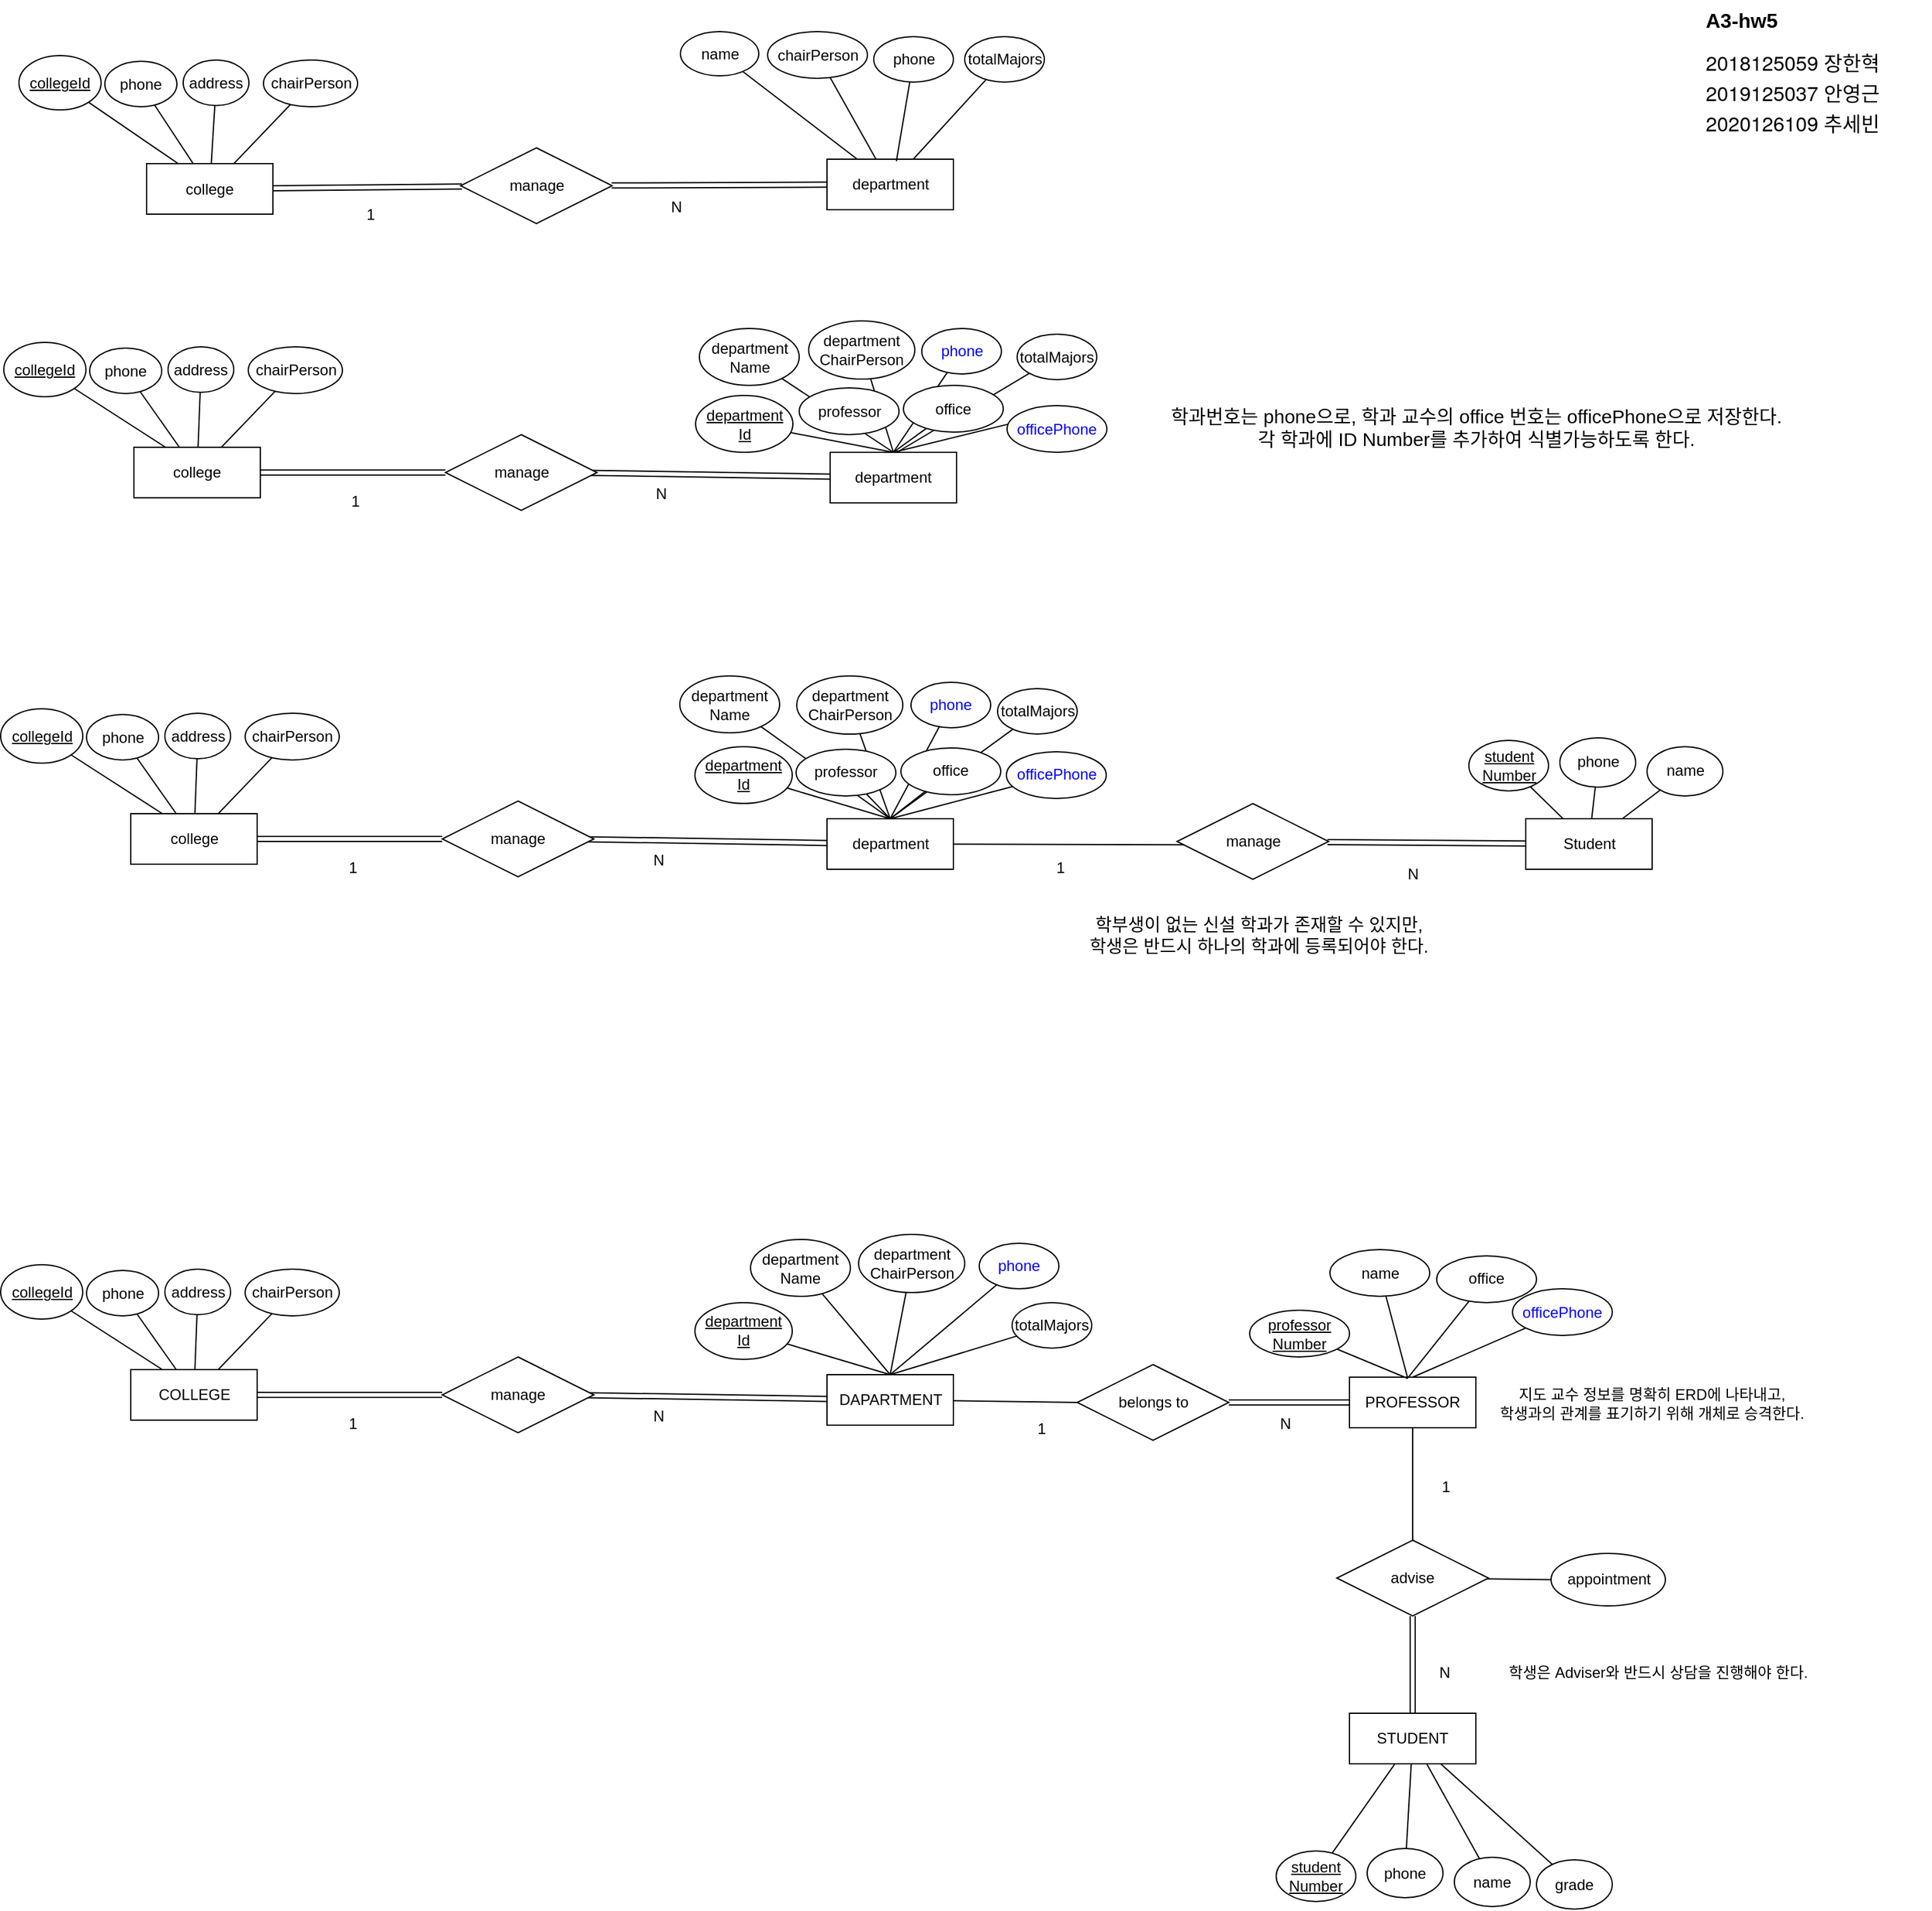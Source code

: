 <mxfile version="24.2.5" type="github">
  <diagram name="페이지-1" id="x8SsmTS3z8Ox9c6H-yE6">
    <mxGraphModel dx="2120" dy="1325" grid="0" gridSize="10" guides="1" tooltips="1" connect="1" arrows="1" fold="1" page="1" pageScale="1" pageWidth="1600" pageHeight="900" math="0" shadow="0">
      <root>
        <mxCell id="0" />
        <mxCell id="1" parent="0" />
        <mxCell id="0O6U-kspZKTYRyNdCRrt-160" style="rounded=0;orthogonalLoop=1;jettySize=auto;html=1;endArrow=none;endFill=0;entryX=0.5;entryY=0;entryDx=0;entryDy=0;" parent="1" target="0O6U-kspZKTYRyNdCRrt-48" edge="1">
          <mxGeometry relative="1" as="geometry">
            <mxPoint x="872.739" y="357.702" as="sourcePoint" />
            <mxPoint x="785" y="464" as="targetPoint" />
          </mxGeometry>
        </mxCell>
        <mxCell id="0O6U-kspZKTYRyNdCRrt-157" style="rounded=0;orthogonalLoop=1;jettySize=auto;html=1;endArrow=none;endFill=0;entryX=0.5;entryY=0;entryDx=0;entryDy=0;" parent="1" source="0O6U-kspZKTYRyNdCRrt-156" target="0O6U-kspZKTYRyNdCRrt-48" edge="1">
          <mxGeometry relative="1" as="geometry">
            <mxPoint x="751" y="463" as="targetPoint" />
          </mxGeometry>
        </mxCell>
        <mxCell id="0O6U-kspZKTYRyNdCRrt-72" style="rounded=0;orthogonalLoop=1;jettySize=auto;html=1;endArrow=none;endFill=0;entryX=0.5;entryY=0;entryDx=0;entryDy=0;" parent="1" source="0O6U-kspZKTYRyNdCRrt-70" target="0O6U-kspZKTYRyNdCRrt-48" edge="1">
          <mxGeometry relative="1" as="geometry" />
        </mxCell>
        <mxCell id="0O6U-kspZKTYRyNdCRrt-22" style="rounded=0;orthogonalLoop=1;jettySize=auto;html=1;endArrow=none;endFill=0;" parent="1" source="0O6U-kspZKTYRyNdCRrt-1" target="0O6U-kspZKTYRyNdCRrt-21" edge="1">
          <mxGeometry relative="1" as="geometry" />
        </mxCell>
        <mxCell id="0O6U-kspZKTYRyNdCRrt-1" value="department" style="whiteSpace=wrap;html=1;align=center;" parent="1" vertex="1">
          <mxGeometry x="696.5" y="156" width="100" height="40" as="geometry" />
        </mxCell>
        <mxCell id="0O6U-kspZKTYRyNdCRrt-15" style="rounded=0;orthogonalLoop=1;jettySize=auto;html=1;endArrow=none;endFill=0;" parent="1" source="0O6U-kspZKTYRyNdCRrt-2" target="0O6U-kspZKTYRyNdCRrt-1" edge="1">
          <mxGeometry relative="1" as="geometry" />
        </mxCell>
        <mxCell id="0O6U-kspZKTYRyNdCRrt-2" value="chairPerson" style="ellipse;whiteSpace=wrap;html=1;align=center;" parent="1" vertex="1">
          <mxGeometry x="649.5" y="55" width="79" height="37" as="geometry" />
        </mxCell>
        <mxCell id="0O6U-kspZKTYRyNdCRrt-13" style="rounded=0;orthogonalLoop=1;jettySize=auto;html=1;endArrow=none;endFill=0;" parent="1" source="0O6U-kspZKTYRyNdCRrt-3" target="0O6U-kspZKTYRyNdCRrt-1" edge="1">
          <mxGeometry relative="1" as="geometry" />
        </mxCell>
        <mxCell id="0O6U-kspZKTYRyNdCRrt-3" value="name" style="ellipse;whiteSpace=wrap;html=1;align=center;" parent="1" vertex="1">
          <mxGeometry x="580.5" y="55" width="62" height="35" as="geometry" />
        </mxCell>
        <mxCell id="0O6U-kspZKTYRyNdCRrt-18" style="rounded=0;orthogonalLoop=1;jettySize=auto;html=1;entryX=0.549;entryY=0.04;entryDx=0;entryDy=0;endArrow=none;endFill=0;entryPerimeter=0;" parent="1" source="0O6U-kspZKTYRyNdCRrt-4" target="0O6U-kspZKTYRyNdCRrt-1" edge="1">
          <mxGeometry relative="1" as="geometry" />
        </mxCell>
        <mxCell id="0O6U-kspZKTYRyNdCRrt-4" value="phone" style="ellipse;whiteSpace=wrap;html=1;align=center;" parent="1" vertex="1">
          <mxGeometry x="733.5" y="59" width="63" height="36" as="geometry" />
        </mxCell>
        <mxCell id="0O6U-kspZKTYRyNdCRrt-19" style="rounded=0;orthogonalLoop=1;jettySize=auto;html=1;endArrow=none;endFill=0;" parent="1" source="0O6U-kspZKTYRyNdCRrt-5" target="0O6U-kspZKTYRyNdCRrt-6" edge="1">
          <mxGeometry relative="1" as="geometry" />
        </mxCell>
        <mxCell id="0O6U-kspZKTYRyNdCRrt-5" value="address" style="ellipse;whiteSpace=wrap;html=1;align=center;" parent="1" vertex="1">
          <mxGeometry x="187" y="77.5" width="52" height="36" as="geometry" />
        </mxCell>
        <mxCell id="0O6U-kspZKTYRyNdCRrt-173" style="rounded=0;orthogonalLoop=1;jettySize=auto;html=1;shape=link;" parent="1" source="0O6U-kspZKTYRyNdCRrt-6" target="0O6U-kspZKTYRyNdCRrt-7" edge="1">
          <mxGeometry relative="1" as="geometry" />
        </mxCell>
        <mxCell id="0O6U-kspZKTYRyNdCRrt-6" value="college" style="whiteSpace=wrap;html=1;align=center;" parent="1" vertex="1">
          <mxGeometry x="158" y="159.5" width="100" height="40" as="geometry" />
        </mxCell>
        <mxCell id="0O6U-kspZKTYRyNdCRrt-10" style="rounded=0;orthogonalLoop=1;jettySize=auto;html=1;shape=link;" parent="1" source="0O6U-kspZKTYRyNdCRrt-7" target="0O6U-kspZKTYRyNdCRrt-1" edge="1">
          <mxGeometry relative="1" as="geometry" />
        </mxCell>
        <mxCell id="0O6U-kspZKTYRyNdCRrt-7" value="manage" style="shape=rhombus;perimeter=rhombusPerimeter;whiteSpace=wrap;html=1;align=center;" parent="1" vertex="1">
          <mxGeometry x="406.5" y="147" width="120" height="60" as="geometry" />
        </mxCell>
        <mxCell id="0O6U-kspZKTYRyNdCRrt-11" value="1" style="text;html=1;align=center;verticalAlign=middle;resizable=0;points=[];autosize=1;strokeColor=none;fillColor=none;" parent="1" vertex="1">
          <mxGeometry x="322.5" y="187" width="25" height="26" as="geometry" />
        </mxCell>
        <mxCell id="0O6U-kspZKTYRyNdCRrt-12" value="N" style="text;html=1;align=center;verticalAlign=middle;resizable=0;points=[];autosize=1;strokeColor=none;fillColor=none;" parent="1" vertex="1">
          <mxGeometry x="563.5" y="181" width="27" height="26" as="geometry" />
        </mxCell>
        <mxCell id="0O6U-kspZKTYRyNdCRrt-14" style="edgeStyle=orthogonalEdgeStyle;rounded=0;orthogonalLoop=1;jettySize=auto;html=1;exitX=0.5;exitY=1;exitDx=0;exitDy=0;" parent="1" source="0O6U-kspZKTYRyNdCRrt-3" target="0O6U-kspZKTYRyNdCRrt-3" edge="1">
          <mxGeometry relative="1" as="geometry" />
        </mxCell>
        <mxCell id="0O6U-kspZKTYRyNdCRrt-17" style="rounded=0;orthogonalLoop=1;jettySize=auto;html=1;endArrow=none;endFill=0;" parent="1" source="0O6U-kspZKTYRyNdCRrt-16" target="0O6U-kspZKTYRyNdCRrt-6" edge="1">
          <mxGeometry relative="1" as="geometry" />
        </mxCell>
        <mxCell id="0O6U-kspZKTYRyNdCRrt-16" value="phone" style="ellipse;whiteSpace=wrap;html=1;align=center;" parent="1" vertex="1">
          <mxGeometry x="125" y="78.5" width="57" height="36" as="geometry" />
        </mxCell>
        <mxCell id="0O6U-kspZKTYRyNdCRrt-21" value="totalMajors" style="ellipse;whiteSpace=wrap;html=1;align=center;" parent="1" vertex="1">
          <mxGeometry x="805.5" y="59" width="63" height="36" as="geometry" />
        </mxCell>
        <mxCell id="0O6U-kspZKTYRyNdCRrt-46" style="rounded=0;orthogonalLoop=1;jettySize=auto;html=1;endArrow=none;endFill=0;" parent="1" source="0O6U-kspZKTYRyNdCRrt-43" target="0O6U-kspZKTYRyNdCRrt-6" edge="1">
          <mxGeometry relative="1" as="geometry" />
        </mxCell>
        <mxCell id="0O6U-kspZKTYRyNdCRrt-43" value="chairPerson" style="ellipse;whiteSpace=wrap;html=1;align=center;" parent="1" vertex="1">
          <mxGeometry x="250.5" y="77.5" width="74.5" height="37" as="geometry" />
        </mxCell>
        <mxCell id="0O6U-kspZKTYRyNdCRrt-47" style="rounded=0;orthogonalLoop=1;jettySize=auto;html=1;endArrow=none;endFill=0;exitX=0.531;exitY=-0.003;exitDx=0;exitDy=0;exitPerimeter=0;" parent="1" source="0O6U-kspZKTYRyNdCRrt-48" target="0O6U-kspZKTYRyNdCRrt-66" edge="1">
          <mxGeometry relative="1" as="geometry" />
        </mxCell>
        <mxCell id="0O6U-kspZKTYRyNdCRrt-48" value="department" style="whiteSpace=wrap;html=1;align=center;" parent="1" vertex="1">
          <mxGeometry x="699" y="388" width="100" height="40" as="geometry" />
        </mxCell>
        <mxCell id="0O6U-kspZKTYRyNdCRrt-49" style="rounded=0;orthogonalLoop=1;jettySize=auto;html=1;endArrow=none;endFill=0;entryX=0.5;entryY=0;entryDx=0;entryDy=0;" parent="1" source="0O6U-kspZKTYRyNdCRrt-50" target="0O6U-kspZKTYRyNdCRrt-48" edge="1">
          <mxGeometry relative="1" as="geometry">
            <mxPoint x="756" y="463" as="targetPoint" />
          </mxGeometry>
        </mxCell>
        <mxCell id="0O6U-kspZKTYRyNdCRrt-50" value="&lt;div&gt;department&lt;/div&gt;ChairPerson" style="ellipse;whiteSpace=wrap;html=1;align=center;" parent="1" vertex="1">
          <mxGeometry x="682" y="284" width="84" height="46" as="geometry" />
        </mxCell>
        <mxCell id="0O6U-kspZKTYRyNdCRrt-51" style="rounded=0;orthogonalLoop=1;jettySize=auto;html=1;endArrow=none;endFill=0;entryX=0.5;entryY=0;entryDx=0;entryDy=0;" parent="1" source="0O6U-kspZKTYRyNdCRrt-52" target="0O6U-kspZKTYRyNdCRrt-48" edge="1">
          <mxGeometry relative="1" as="geometry" />
        </mxCell>
        <mxCell id="0O6U-kspZKTYRyNdCRrt-52" value="department&lt;div&gt;Name&lt;/div&gt;" style="ellipse;whiteSpace=wrap;html=1;align=center;" parent="1" vertex="1">
          <mxGeometry x="595.5" y="290" width="79" height="45" as="geometry" />
        </mxCell>
        <mxCell id="0O6U-kspZKTYRyNdCRrt-53" style="rounded=0;orthogonalLoop=1;jettySize=auto;html=1;entryX=0.5;entryY=0;entryDx=0;entryDy=0;endArrow=none;endFill=0;" parent="1" source="0O6U-kspZKTYRyNdCRrt-54" target="0O6U-kspZKTYRyNdCRrt-48" edge="1">
          <mxGeometry relative="1" as="geometry" />
        </mxCell>
        <mxCell id="0O6U-kspZKTYRyNdCRrt-54" value="&lt;font color=&quot;#0000ff&quot;&gt;phone&lt;/font&gt;" style="ellipse;whiteSpace=wrap;html=1;align=center;" parent="1" vertex="1">
          <mxGeometry x="771.5" y="290" width="63" height="36" as="geometry" />
        </mxCell>
        <mxCell id="0O6U-kspZKTYRyNdCRrt-63" style="edgeStyle=orthogonalEdgeStyle;rounded=0;orthogonalLoop=1;jettySize=auto;html=1;exitX=0.5;exitY=1;exitDx=0;exitDy=0;" parent="1" source="0O6U-kspZKTYRyNdCRrt-52" target="0O6U-kspZKTYRyNdCRrt-52" edge="1">
          <mxGeometry relative="1" as="geometry" />
        </mxCell>
        <mxCell id="0O6U-kspZKTYRyNdCRrt-66" value="totalMajors" style="ellipse;whiteSpace=wrap;html=1;align=center;" parent="1" vertex="1">
          <mxGeometry x="847" y="294.5" width="63" height="36" as="geometry" />
        </mxCell>
        <mxCell id="0O6U-kspZKTYRyNdCRrt-69" value="professor" style="ellipse;whiteSpace=wrap;html=1;align=center;" parent="1" vertex="1">
          <mxGeometry x="674.5" y="337" width="79" height="37" as="geometry" />
        </mxCell>
        <mxCell id="0O6U-kspZKTYRyNdCRrt-70" value="office" style="ellipse;whiteSpace=wrap;html=1;align=center;" parent="1" vertex="1">
          <mxGeometry x="757" y="335" width="79" height="37" as="geometry" />
        </mxCell>
        <mxCell id="0O6U-kspZKTYRyNdCRrt-73" style="edgeStyle=orthogonalEdgeStyle;rounded=0;orthogonalLoop=1;jettySize=auto;html=1;exitX=0.5;exitY=1;exitDx=0;exitDy=0;" parent="1" source="0O6U-kspZKTYRyNdCRrt-69" target="0O6U-kspZKTYRyNdCRrt-69" edge="1">
          <mxGeometry relative="1" as="geometry" />
        </mxCell>
        <mxCell id="0O6U-kspZKTYRyNdCRrt-145" value="&lt;font style=&quot;font-size: 15px;&quot;&gt;학과번호는 phone으로, 학과 교수의 office 번호는 officePhone으로 저장한다.&lt;/font&gt;&lt;div&gt;&lt;span style=&quot;font-size: 15px;&quot;&gt;각 학과에 ID Number를 추가하여 식별가능하도록 한다.&lt;/span&gt;&lt;/div&gt;" style="text;html=1;align=center;verticalAlign=middle;resizable=0;points=[];autosize=1;strokeColor=none;fillColor=none;" parent="1" vertex="1">
          <mxGeometry x="967" y="344" width="485" height="48" as="geometry" />
        </mxCell>
        <mxCell id="0O6U-kspZKTYRyNdCRrt-152" style="rounded=0;orthogonalLoop=1;jettySize=auto;html=1;entryX=0.25;entryY=0;entryDx=0;entryDy=0;endArrow=none;endFill=0;" parent="1" source="0O6U-kspZKTYRyNdCRrt-150" target="0O6U-kspZKTYRyNdCRrt-6" edge="1">
          <mxGeometry relative="1" as="geometry" />
        </mxCell>
        <mxCell id="0O6U-kspZKTYRyNdCRrt-150" value="&lt;u&gt;collegeId&lt;/u&gt;" style="ellipse;whiteSpace=wrap;html=1;align=center;" parent="1" vertex="1">
          <mxGeometry x="57" y="74" width="65" height="43" as="geometry" />
        </mxCell>
        <mxCell id="0O6U-kspZKTYRyNdCRrt-156" value="&lt;u&gt;department&lt;/u&gt;&lt;div&gt;&lt;u&gt;Id&lt;/u&gt;&lt;/div&gt;" style="ellipse;whiteSpace=wrap;html=1;align=center;" parent="1" vertex="1">
          <mxGeometry x="592.5" y="343.05" width="77" height="44.95" as="geometry" />
        </mxCell>
        <mxCell id="0O6U-kspZKTYRyNdCRrt-159" value="&lt;font color=&quot;#0000ff&quot;&gt;officePhone&lt;/font&gt;" style="ellipse;whiteSpace=wrap;html=1;align=center;" parent="1" vertex="1">
          <mxGeometry x="839" y="351" width="79" height="37" as="geometry" />
        </mxCell>
        <mxCell id="0O6U-kspZKTYRyNdCRrt-182" style="rounded=0;orthogonalLoop=1;jettySize=auto;html=1;endArrow=none;endFill=0;" parent="1" source="0O6U-kspZKTYRyNdCRrt-183" target="0O6U-kspZKTYRyNdCRrt-185" edge="1">
          <mxGeometry relative="1" as="geometry" />
        </mxCell>
        <mxCell id="0O6U-kspZKTYRyNdCRrt-183" value="address" style="ellipse;whiteSpace=wrap;html=1;align=center;" parent="1" vertex="1">
          <mxGeometry x="175" y="304.5" width="52" height="36" as="geometry" />
        </mxCell>
        <mxCell id="0O6U-kspZKTYRyNdCRrt-184" style="rounded=0;orthogonalLoop=1;jettySize=auto;html=1;shape=link;" parent="1" source="0O6U-kspZKTYRyNdCRrt-185" target="0O6U-kspZKTYRyNdCRrt-187" edge="1">
          <mxGeometry relative="1" as="geometry" />
        </mxCell>
        <mxCell id="0O6U-kspZKTYRyNdCRrt-185" value="college" style="whiteSpace=wrap;html=1;align=center;" parent="1" vertex="1">
          <mxGeometry x="148" y="384" width="100" height="40" as="geometry" />
        </mxCell>
        <mxCell id="0O6U-kspZKTYRyNdCRrt-186" style="rounded=0;orthogonalLoop=1;jettySize=auto;html=1;shape=link;" parent="1" target="0O6U-kspZKTYRyNdCRrt-48" edge="1">
          <mxGeometry relative="1" as="geometry">
            <mxPoint x="506.574" y="404.207" as="sourcePoint" />
            <mxPoint x="677" y="403.599" as="targetPoint" />
          </mxGeometry>
        </mxCell>
        <mxCell id="0O6U-kspZKTYRyNdCRrt-187" value="manage" style="shape=rhombus;perimeter=rhombusPerimeter;whiteSpace=wrap;html=1;align=center;" parent="1" vertex="1">
          <mxGeometry x="394.5" y="374" width="120" height="60" as="geometry" />
        </mxCell>
        <mxCell id="0O6U-kspZKTYRyNdCRrt-188" value="1" style="text;html=1;align=center;verticalAlign=middle;resizable=0;points=[];autosize=1;strokeColor=none;fillColor=none;" parent="1" vertex="1">
          <mxGeometry x="310.5" y="414" width="25" height="26" as="geometry" />
        </mxCell>
        <mxCell id="0O6U-kspZKTYRyNdCRrt-189" value="N" style="text;html=1;align=center;verticalAlign=middle;resizable=0;points=[];autosize=1;strokeColor=none;fillColor=none;" parent="1" vertex="1">
          <mxGeometry x="551.5" y="408" width="27" height="26" as="geometry" />
        </mxCell>
        <mxCell id="0O6U-kspZKTYRyNdCRrt-190" style="edgeStyle=orthogonalEdgeStyle;rounded=0;orthogonalLoop=1;jettySize=auto;html=1;exitX=0.5;exitY=1;exitDx=0;exitDy=0;" parent="1" edge="1">
          <mxGeometry relative="1" as="geometry">
            <mxPoint x="599.5" y="317" as="sourcePoint" />
            <mxPoint x="599.5" y="317" as="targetPoint" />
          </mxGeometry>
        </mxCell>
        <mxCell id="0O6U-kspZKTYRyNdCRrt-191" style="rounded=0;orthogonalLoop=1;jettySize=auto;html=1;endArrow=none;endFill=0;" parent="1" source="0O6U-kspZKTYRyNdCRrt-192" target="0O6U-kspZKTYRyNdCRrt-185" edge="1">
          <mxGeometry relative="1" as="geometry" />
        </mxCell>
        <mxCell id="0O6U-kspZKTYRyNdCRrt-192" value="phone" style="ellipse;whiteSpace=wrap;html=1;align=center;" parent="1" vertex="1">
          <mxGeometry x="113" y="305.5" width="57" height="36" as="geometry" />
        </mxCell>
        <mxCell id="0O6U-kspZKTYRyNdCRrt-194" style="rounded=0;orthogonalLoop=1;jettySize=auto;html=1;endArrow=none;endFill=0;" parent="1" source="0O6U-kspZKTYRyNdCRrt-195" target="0O6U-kspZKTYRyNdCRrt-185" edge="1">
          <mxGeometry relative="1" as="geometry" />
        </mxCell>
        <mxCell id="0O6U-kspZKTYRyNdCRrt-195" value="chairPerson" style="ellipse;whiteSpace=wrap;html=1;align=center;" parent="1" vertex="1">
          <mxGeometry x="238.5" y="304.5" width="74.5" height="37" as="geometry" />
        </mxCell>
        <mxCell id="0O6U-kspZKTYRyNdCRrt-196" style="rounded=0;orthogonalLoop=1;jettySize=auto;html=1;entryX=0.25;entryY=0;entryDx=0;entryDy=0;endArrow=none;endFill=0;" parent="1" source="0O6U-kspZKTYRyNdCRrt-197" target="0O6U-kspZKTYRyNdCRrt-185" edge="1">
          <mxGeometry relative="1" as="geometry" />
        </mxCell>
        <mxCell id="0O6U-kspZKTYRyNdCRrt-197" value="&lt;u&gt;collegeId&lt;/u&gt;" style="ellipse;whiteSpace=wrap;html=1;align=center;" parent="1" vertex="1">
          <mxGeometry x="45" y="301" width="65" height="43" as="geometry" />
        </mxCell>
        <mxCell id="0O6U-kspZKTYRyNdCRrt-199" style="rounded=0;orthogonalLoop=1;jettySize=auto;html=1;endArrow=none;endFill=0;entryX=0.5;entryY=0;entryDx=0;entryDy=0;" parent="1" source="0O6U-kspZKTYRyNdCRrt-217" target="0O6U-kspZKTYRyNdCRrt-204" edge="1">
          <mxGeometry relative="1" as="geometry">
            <mxPoint x="782.5" y="754" as="targetPoint" />
          </mxGeometry>
        </mxCell>
        <mxCell id="0O6U-kspZKTYRyNdCRrt-200" style="rounded=0;orthogonalLoop=1;jettySize=auto;html=1;endArrow=none;endFill=0;entryX=0.5;entryY=0;entryDx=0;entryDy=0;" parent="1" source="0O6U-kspZKTYRyNdCRrt-216" target="0O6U-kspZKTYRyNdCRrt-204" edge="1">
          <mxGeometry relative="1" as="geometry">
            <mxPoint x="748.5" y="753" as="targetPoint" />
          </mxGeometry>
        </mxCell>
        <mxCell id="0O6U-kspZKTYRyNdCRrt-201" style="rounded=0;orthogonalLoop=1;jettySize=auto;html=1;endArrow=none;endFill=0;entryX=0.5;entryY=0;entryDx=0;entryDy=0;" parent="1" source="0O6U-kspZKTYRyNdCRrt-214" target="0O6U-kspZKTYRyNdCRrt-204" edge="1">
          <mxGeometry relative="1" as="geometry" />
        </mxCell>
        <mxCell id="0O6U-kspZKTYRyNdCRrt-202" style="rounded=0;orthogonalLoop=1;jettySize=auto;html=1;endArrow=none;endFill=0;entryX=0.5;entryY=0;entryDx=0;entryDy=0;" parent="1" source="0O6U-kspZKTYRyNdCRrt-213" target="0O6U-kspZKTYRyNdCRrt-204" edge="1">
          <mxGeometry relative="1" as="geometry" />
        </mxCell>
        <mxCell id="0O6U-kspZKTYRyNdCRrt-203" style="rounded=0;orthogonalLoop=1;jettySize=auto;html=1;endArrow=none;endFill=0;exitX=0.5;exitY=0;exitDx=0;exitDy=0;" parent="1" source="0O6U-kspZKTYRyNdCRrt-204" target="0O6U-kspZKTYRyNdCRrt-212" edge="1">
          <mxGeometry relative="1" as="geometry" />
        </mxCell>
        <mxCell id="0O6U-kspZKTYRyNdCRrt-204" value="department" style="whiteSpace=wrap;html=1;align=center;" parent="1" vertex="1">
          <mxGeometry x="696.5" y="678" width="100" height="40" as="geometry" />
        </mxCell>
        <mxCell id="0O6U-kspZKTYRyNdCRrt-205" style="rounded=0;orthogonalLoop=1;jettySize=auto;html=1;endArrow=none;endFill=0;entryX=0.5;entryY=0;entryDx=0;entryDy=0;" parent="1" source="0O6U-kspZKTYRyNdCRrt-206" target="0O6U-kspZKTYRyNdCRrt-204" edge="1">
          <mxGeometry relative="1" as="geometry">
            <mxPoint x="753.5" y="753" as="targetPoint" />
          </mxGeometry>
        </mxCell>
        <mxCell id="0O6U-kspZKTYRyNdCRrt-206" value="&lt;div&gt;department&lt;/div&gt;ChairPerson" style="ellipse;whiteSpace=wrap;html=1;align=center;" parent="1" vertex="1">
          <mxGeometry x="672.5" y="565" width="84" height="46" as="geometry" />
        </mxCell>
        <mxCell id="0O6U-kspZKTYRyNdCRrt-207" style="rounded=0;orthogonalLoop=1;jettySize=auto;html=1;endArrow=none;endFill=0;entryX=0.5;entryY=0;entryDx=0;entryDy=0;" parent="1" source="0O6U-kspZKTYRyNdCRrt-208" target="0O6U-kspZKTYRyNdCRrt-204" edge="1">
          <mxGeometry relative="1" as="geometry" />
        </mxCell>
        <mxCell id="0O6U-kspZKTYRyNdCRrt-208" value="department&lt;div&gt;Name&lt;/div&gt;" style="ellipse;whiteSpace=wrap;html=1;align=center;" parent="1" vertex="1">
          <mxGeometry x="580" y="565" width="79" height="45" as="geometry" />
        </mxCell>
        <mxCell id="0O6U-kspZKTYRyNdCRrt-209" style="rounded=0;orthogonalLoop=1;jettySize=auto;html=1;entryX=0.5;entryY=0;entryDx=0;entryDy=0;endArrow=none;endFill=0;" parent="1" source="0O6U-kspZKTYRyNdCRrt-210" target="0O6U-kspZKTYRyNdCRrt-204" edge="1">
          <mxGeometry relative="1" as="geometry" />
        </mxCell>
        <mxCell id="0O6U-kspZKTYRyNdCRrt-210" value="&lt;font color=&quot;#0000ff&quot;&gt;phone&lt;/font&gt;" style="ellipse;whiteSpace=wrap;html=1;align=center;" parent="1" vertex="1">
          <mxGeometry x="763" y="570" width="63" height="36" as="geometry" />
        </mxCell>
        <mxCell id="0O6U-kspZKTYRyNdCRrt-211" style="edgeStyle=orthogonalEdgeStyle;rounded=0;orthogonalLoop=1;jettySize=auto;html=1;exitX=0.5;exitY=1;exitDx=0;exitDy=0;" parent="1" source="0O6U-kspZKTYRyNdCRrt-208" target="0O6U-kspZKTYRyNdCRrt-208" edge="1">
          <mxGeometry relative="1" as="geometry" />
        </mxCell>
        <mxCell id="0O6U-kspZKTYRyNdCRrt-212" value="totalMajors" style="ellipse;whiteSpace=wrap;html=1;align=center;" parent="1" vertex="1">
          <mxGeometry x="831.5" y="575" width="63" height="36" as="geometry" />
        </mxCell>
        <mxCell id="0O6U-kspZKTYRyNdCRrt-213" value="professor" style="ellipse;whiteSpace=wrap;html=1;align=center;" parent="1" vertex="1">
          <mxGeometry x="672" y="622.98" width="79" height="37" as="geometry" />
        </mxCell>
        <mxCell id="0O6U-kspZKTYRyNdCRrt-214" value="office" style="ellipse;whiteSpace=wrap;html=1;align=center;" parent="1" vertex="1">
          <mxGeometry x="755" y="621.98" width="79" height="37" as="geometry" />
        </mxCell>
        <mxCell id="0O6U-kspZKTYRyNdCRrt-215" style="edgeStyle=orthogonalEdgeStyle;rounded=0;orthogonalLoop=1;jettySize=auto;html=1;exitX=0.5;exitY=1;exitDx=0;exitDy=0;" parent="1" source="0O6U-kspZKTYRyNdCRrt-213" target="0O6U-kspZKTYRyNdCRrt-213" edge="1">
          <mxGeometry relative="1" as="geometry" />
        </mxCell>
        <mxCell id="0O6U-kspZKTYRyNdCRrt-216" value="&lt;u&gt;department&lt;/u&gt;&lt;div&gt;&lt;u&gt;Id&lt;/u&gt;&lt;/div&gt;" style="ellipse;whiteSpace=wrap;html=1;align=center;" parent="1" vertex="1">
          <mxGeometry x="592" y="620.98" width="77" height="44.95" as="geometry" />
        </mxCell>
        <mxCell id="0O6U-kspZKTYRyNdCRrt-217" value="&lt;font color=&quot;#0000ff&quot;&gt;officePhone&lt;/font&gt;" style="ellipse;whiteSpace=wrap;html=1;align=center;" parent="1" vertex="1">
          <mxGeometry x="838.5" y="624.96" width="79" height="37" as="geometry" />
        </mxCell>
        <mxCell id="0O6U-kspZKTYRyNdCRrt-218" style="rounded=0;orthogonalLoop=1;jettySize=auto;html=1;endArrow=none;endFill=0;" parent="1" source="0O6U-kspZKTYRyNdCRrt-219" target="0O6U-kspZKTYRyNdCRrt-221" edge="1">
          <mxGeometry relative="1" as="geometry" />
        </mxCell>
        <mxCell id="0O6U-kspZKTYRyNdCRrt-219" value="address" style="ellipse;whiteSpace=wrap;html=1;align=center;" parent="1" vertex="1">
          <mxGeometry x="172.5" y="594.5" width="52" height="36" as="geometry" />
        </mxCell>
        <mxCell id="0O6U-kspZKTYRyNdCRrt-220" style="rounded=0;orthogonalLoop=1;jettySize=auto;html=1;shape=link;" parent="1" source="0O6U-kspZKTYRyNdCRrt-221" target="0O6U-kspZKTYRyNdCRrt-223" edge="1">
          <mxGeometry relative="1" as="geometry" />
        </mxCell>
        <mxCell id="0O6U-kspZKTYRyNdCRrt-221" value="college" style="whiteSpace=wrap;html=1;align=center;" parent="1" vertex="1">
          <mxGeometry x="145.5" y="674" width="100" height="40" as="geometry" />
        </mxCell>
        <mxCell id="0O6U-kspZKTYRyNdCRrt-222" style="rounded=0;orthogonalLoop=1;jettySize=auto;html=1;shape=link;" parent="1" target="0O6U-kspZKTYRyNdCRrt-204" edge="1">
          <mxGeometry relative="1" as="geometry">
            <mxPoint x="504.074" y="694.207" as="sourcePoint" />
            <mxPoint x="674.5" y="693.599" as="targetPoint" />
          </mxGeometry>
        </mxCell>
        <mxCell id="0O6U-kspZKTYRyNdCRrt-223" value="manage" style="shape=rhombus;perimeter=rhombusPerimeter;whiteSpace=wrap;html=1;align=center;" parent="1" vertex="1">
          <mxGeometry x="392" y="664" width="120" height="60" as="geometry" />
        </mxCell>
        <mxCell id="0O6U-kspZKTYRyNdCRrt-224" value="1" style="text;html=1;align=center;verticalAlign=middle;resizable=0;points=[];autosize=1;strokeColor=none;fillColor=none;" parent="1" vertex="1">
          <mxGeometry x="308" y="704" width="25" height="26" as="geometry" />
        </mxCell>
        <mxCell id="0O6U-kspZKTYRyNdCRrt-225" value="N" style="text;html=1;align=center;verticalAlign=middle;resizable=0;points=[];autosize=1;strokeColor=none;fillColor=none;" parent="1" vertex="1">
          <mxGeometry x="549" y="698" width="27" height="26" as="geometry" />
        </mxCell>
        <mxCell id="0O6U-kspZKTYRyNdCRrt-226" style="edgeStyle=orthogonalEdgeStyle;rounded=0;orthogonalLoop=1;jettySize=auto;html=1;exitX=0.5;exitY=1;exitDx=0;exitDy=0;" parent="1" edge="1">
          <mxGeometry relative="1" as="geometry">
            <mxPoint x="597" y="607" as="sourcePoint" />
            <mxPoint x="597" y="607" as="targetPoint" />
          </mxGeometry>
        </mxCell>
        <mxCell id="0O6U-kspZKTYRyNdCRrt-227" style="rounded=0;orthogonalLoop=1;jettySize=auto;html=1;endArrow=none;endFill=0;" parent="1" source="0O6U-kspZKTYRyNdCRrt-228" target="0O6U-kspZKTYRyNdCRrt-221" edge="1">
          <mxGeometry relative="1" as="geometry" />
        </mxCell>
        <mxCell id="0O6U-kspZKTYRyNdCRrt-228" value="phone" style="ellipse;whiteSpace=wrap;html=1;align=center;" parent="1" vertex="1">
          <mxGeometry x="110.5" y="595.5" width="57" height="36" as="geometry" />
        </mxCell>
        <mxCell id="0O6U-kspZKTYRyNdCRrt-229" style="rounded=0;orthogonalLoop=1;jettySize=auto;html=1;endArrow=none;endFill=0;" parent="1" source="0O6U-kspZKTYRyNdCRrt-230" target="0O6U-kspZKTYRyNdCRrt-221" edge="1">
          <mxGeometry relative="1" as="geometry" />
        </mxCell>
        <mxCell id="0O6U-kspZKTYRyNdCRrt-230" value="chairPerson" style="ellipse;whiteSpace=wrap;html=1;align=center;" parent="1" vertex="1">
          <mxGeometry x="236" y="594.5" width="74.5" height="37" as="geometry" />
        </mxCell>
        <mxCell id="0O6U-kspZKTYRyNdCRrt-231" style="rounded=0;orthogonalLoop=1;jettySize=auto;html=1;entryX=0.25;entryY=0;entryDx=0;entryDy=0;endArrow=none;endFill=0;" parent="1" source="0O6U-kspZKTYRyNdCRrt-232" target="0O6U-kspZKTYRyNdCRrt-221" edge="1">
          <mxGeometry relative="1" as="geometry" />
        </mxCell>
        <mxCell id="0O6U-kspZKTYRyNdCRrt-232" value="&lt;u&gt;collegeId&lt;/u&gt;" style="ellipse;whiteSpace=wrap;html=1;align=center;" parent="1" vertex="1">
          <mxGeometry x="42.5" y="591" width="65" height="43" as="geometry" />
        </mxCell>
        <mxCell id="0O6U-kspZKTYRyNdCRrt-233" value="Student" style="whiteSpace=wrap;html=1;align=center;" parent="1" vertex="1">
          <mxGeometry x="1249.5" y="678" width="100" height="40" as="geometry" />
        </mxCell>
        <mxCell id="0O6U-kspZKTYRyNdCRrt-234" style="rounded=0;orthogonalLoop=1;jettySize=auto;html=1;shape=link;" parent="1" source="0O6U-kspZKTYRyNdCRrt-235" target="0O6U-kspZKTYRyNdCRrt-233" edge="1">
          <mxGeometry relative="1" as="geometry" />
        </mxCell>
        <mxCell id="0O6U-kspZKTYRyNdCRrt-235" value="manage" style="shape=rhombus;perimeter=rhombusPerimeter;whiteSpace=wrap;html=1;align=center;" parent="1" vertex="1">
          <mxGeometry x="973.5" y="666" width="120" height="60" as="geometry" />
        </mxCell>
        <mxCell id="0O6U-kspZKTYRyNdCRrt-236" value="&lt;font style=&quot;font-size: 14px;&quot;&gt;학부생이 없는 신설 학과가 존재할 수 있지만,&lt;/font&gt;&lt;div style=&quot;font-size: 14px;&quot;&gt;&lt;font style=&quot;font-size: 14px;&quot;&gt;학생은 반드시 하나의 학과에 등록되어야 한다.&lt;/font&gt;&lt;/div&gt;" style="text;html=1;align=center;verticalAlign=middle;resizable=0;points=[];autosize=1;strokeColor=none;fillColor=none;" parent="1" vertex="1">
          <mxGeometry x="902.5" y="747" width="271" height="46" as="geometry" />
        </mxCell>
        <mxCell id="0O6U-kspZKTYRyNdCRrt-237" style="rounded=0;orthogonalLoop=1;jettySize=auto;html=1;endArrow=none;endFill=0;" parent="1" source="0O6U-kspZKTYRyNdCRrt-238" target="0O6U-kspZKTYRyNdCRrt-233" edge="1">
          <mxGeometry relative="1" as="geometry" />
        </mxCell>
        <mxCell id="0O6U-kspZKTYRyNdCRrt-238" value="&lt;div&gt;&lt;u&gt;student&lt;/u&gt;&lt;/div&gt;&lt;u&gt;Number&lt;/u&gt;" style="ellipse;whiteSpace=wrap;html=1;align=center;" parent="1" vertex="1">
          <mxGeometry x="1204.5" y="615.95" width="63" height="40" as="geometry" />
        </mxCell>
        <mxCell id="0O6U-kspZKTYRyNdCRrt-239" style="rounded=0;orthogonalLoop=1;jettySize=auto;html=1;endArrow=none;endFill=0;" parent="1" source="0O6U-kspZKTYRyNdCRrt-240" target="0O6U-kspZKTYRyNdCRrt-233" edge="1">
          <mxGeometry relative="1" as="geometry" />
        </mxCell>
        <mxCell id="0O6U-kspZKTYRyNdCRrt-240" value="phone" style="ellipse;whiteSpace=wrap;html=1;align=center;" parent="1" vertex="1">
          <mxGeometry x="1276.5" y="613.98" width="60" height="39" as="geometry" />
        </mxCell>
        <mxCell id="0O6U-kspZKTYRyNdCRrt-241" style="rounded=0;orthogonalLoop=1;jettySize=auto;html=1;endArrow=none;endFill=0;" parent="1" source="0O6U-kspZKTYRyNdCRrt-242" target="0O6U-kspZKTYRyNdCRrt-233" edge="1">
          <mxGeometry relative="1" as="geometry" />
        </mxCell>
        <mxCell id="0O6U-kspZKTYRyNdCRrt-242" value="name" style="ellipse;whiteSpace=wrap;html=1;align=center;" parent="1" vertex="1">
          <mxGeometry x="1345.5" y="620.98" width="60" height="39" as="geometry" />
        </mxCell>
        <mxCell id="0O6U-kspZKTYRyNdCRrt-243" value="N" style="text;html=1;align=center;verticalAlign=middle;resizable=0;points=[];autosize=1;strokeColor=none;fillColor=none;" parent="1" vertex="1">
          <mxGeometry x="1146.5" y="709" width="27" height="26" as="geometry" />
        </mxCell>
        <mxCell id="0O6U-kspZKTYRyNdCRrt-245" style="rounded=0;orthogonalLoop=1;jettySize=auto;html=1;entryX=0.047;entryY=0.543;entryDx=0;entryDy=0;entryPerimeter=0;endArrow=none;endFill=0;" parent="1" source="0O6U-kspZKTYRyNdCRrt-204" target="0O6U-kspZKTYRyNdCRrt-235" edge="1">
          <mxGeometry relative="1" as="geometry" />
        </mxCell>
        <mxCell id="0O6U-kspZKTYRyNdCRrt-250" value="1" style="text;html=1;align=center;verticalAlign=middle;resizable=0;points=[];autosize=1;strokeColor=none;fillColor=none;" parent="1" vertex="1">
          <mxGeometry x="868" y="704" width="25" height="26" as="geometry" />
        </mxCell>
        <mxCell id="0O6U-kspZKTYRyNdCRrt-251" style="rounded=0;orthogonalLoop=1;jettySize=auto;html=1;endArrow=none;endFill=0;entryX=0.5;entryY=0;entryDx=0;entryDy=0;" parent="1" source="0O6U-kspZKTYRyNdCRrt-269" target="0O6U-kspZKTYRyNdCRrt-301" edge="1">
          <mxGeometry relative="1" as="geometry">
            <mxPoint x="782.5" y="1194" as="targetPoint" />
          </mxGeometry>
        </mxCell>
        <mxCell id="0O6U-kspZKTYRyNdCRrt-252" style="rounded=0;orthogonalLoop=1;jettySize=auto;html=1;endArrow=none;endFill=0;entryX=0.5;entryY=0;entryDx=0;entryDy=0;" parent="1" source="0O6U-kspZKTYRyNdCRrt-268" target="0O6U-kspZKTYRyNdCRrt-256" edge="1">
          <mxGeometry relative="1" as="geometry">
            <mxPoint x="748.5" y="1193" as="targetPoint" />
          </mxGeometry>
        </mxCell>
        <mxCell id="0O6U-kspZKTYRyNdCRrt-253" style="rounded=0;orthogonalLoop=1;jettySize=auto;html=1;endArrow=none;endFill=0;entryX=0.463;entryY=0.011;entryDx=0;entryDy=0;entryPerimeter=0;" parent="1" source="0O6U-kspZKTYRyNdCRrt-266" target="0O6U-kspZKTYRyNdCRrt-301" edge="1">
          <mxGeometry relative="1" as="geometry" />
        </mxCell>
        <mxCell id="0O6U-kspZKTYRyNdCRrt-255" style="rounded=0;orthogonalLoop=1;jettySize=auto;html=1;endArrow=none;endFill=0;exitX=0.5;exitY=0;exitDx=0;exitDy=0;" parent="1" source="0O6U-kspZKTYRyNdCRrt-256" target="0O6U-kspZKTYRyNdCRrt-264" edge="1">
          <mxGeometry relative="1" as="geometry" />
        </mxCell>
        <mxCell id="0O6U-kspZKTYRyNdCRrt-256" value="DAPARTMENT" style="whiteSpace=wrap;html=1;align=center;" parent="1" vertex="1">
          <mxGeometry x="696.5" y="1118" width="100" height="40" as="geometry" />
        </mxCell>
        <mxCell id="0O6U-kspZKTYRyNdCRrt-257" style="rounded=0;orthogonalLoop=1;jettySize=auto;html=1;endArrow=none;endFill=0;entryX=0.5;entryY=0;entryDx=0;entryDy=0;" parent="1" source="0O6U-kspZKTYRyNdCRrt-258" target="0O6U-kspZKTYRyNdCRrt-256" edge="1">
          <mxGeometry relative="1" as="geometry">
            <mxPoint x="753.5" y="1193" as="targetPoint" />
          </mxGeometry>
        </mxCell>
        <mxCell id="0O6U-kspZKTYRyNdCRrt-258" value="&lt;div&gt;department&lt;/div&gt;ChairPerson" style="ellipse;whiteSpace=wrap;html=1;align=center;" parent="1" vertex="1">
          <mxGeometry x="721.5" y="1007" width="84" height="46" as="geometry" />
        </mxCell>
        <mxCell id="0O6U-kspZKTYRyNdCRrt-259" style="rounded=0;orthogonalLoop=1;jettySize=auto;html=1;endArrow=none;endFill=0;entryX=0.5;entryY=0;entryDx=0;entryDy=0;" parent="1" source="0O6U-kspZKTYRyNdCRrt-260" target="0O6U-kspZKTYRyNdCRrt-256" edge="1">
          <mxGeometry relative="1" as="geometry" />
        </mxCell>
        <mxCell id="0O6U-kspZKTYRyNdCRrt-260" value="department&lt;div&gt;Name&lt;/div&gt;" style="ellipse;whiteSpace=wrap;html=1;align=center;" parent="1" vertex="1">
          <mxGeometry x="636" y="1011" width="79" height="45" as="geometry" />
        </mxCell>
        <mxCell id="0O6U-kspZKTYRyNdCRrt-261" style="rounded=0;orthogonalLoop=1;jettySize=auto;html=1;entryX=0.5;entryY=0;entryDx=0;entryDy=0;endArrow=none;endFill=0;" parent="1" source="0O6U-kspZKTYRyNdCRrt-262" target="0O6U-kspZKTYRyNdCRrt-256" edge="1">
          <mxGeometry relative="1" as="geometry" />
        </mxCell>
        <mxCell id="0O6U-kspZKTYRyNdCRrt-262" value="&lt;font color=&quot;#0000ff&quot;&gt;phone&lt;/font&gt;" style="ellipse;whiteSpace=wrap;html=1;align=center;" parent="1" vertex="1">
          <mxGeometry x="817" y="1014" width="63" height="36" as="geometry" />
        </mxCell>
        <mxCell id="0O6U-kspZKTYRyNdCRrt-263" style="edgeStyle=orthogonalEdgeStyle;rounded=0;orthogonalLoop=1;jettySize=auto;html=1;exitX=0.5;exitY=1;exitDx=0;exitDy=0;" parent="1" source="0O6U-kspZKTYRyNdCRrt-260" target="0O6U-kspZKTYRyNdCRrt-260" edge="1">
          <mxGeometry relative="1" as="geometry" />
        </mxCell>
        <mxCell id="0O6U-kspZKTYRyNdCRrt-264" value="totalMajors" style="ellipse;whiteSpace=wrap;html=1;align=center;" parent="1" vertex="1">
          <mxGeometry x="843" y="1060.98" width="63" height="36" as="geometry" />
        </mxCell>
        <mxCell id="0O6U-kspZKTYRyNdCRrt-266" value="office" style="ellipse;whiteSpace=wrap;html=1;align=center;" parent="1" vertex="1">
          <mxGeometry x="1179" y="1023.98" width="79" height="37" as="geometry" />
        </mxCell>
        <mxCell id="0O6U-kspZKTYRyNdCRrt-267" style="edgeStyle=orthogonalEdgeStyle;rounded=0;orthogonalLoop=1;jettySize=auto;html=1;exitX=0.5;exitY=1;exitDx=0;exitDy=0;" parent="1" edge="1">
          <mxGeometry relative="1" as="geometry">
            <mxPoint x="711.5" y="1099.98" as="sourcePoint" />
            <mxPoint x="711.5" y="1099.98" as="targetPoint" />
          </mxGeometry>
        </mxCell>
        <mxCell id="0O6U-kspZKTYRyNdCRrt-268" value="&lt;u&gt;department&lt;/u&gt;&lt;div&gt;&lt;u&gt;Id&lt;/u&gt;&lt;/div&gt;" style="ellipse;whiteSpace=wrap;html=1;align=center;" parent="1" vertex="1">
          <mxGeometry x="592" y="1060.98" width="77" height="44.95" as="geometry" />
        </mxCell>
        <mxCell id="0O6U-kspZKTYRyNdCRrt-269" value="&lt;font color=&quot;#0000ff&quot;&gt;officePhone&lt;/font&gt;" style="ellipse;whiteSpace=wrap;html=1;align=center;" parent="1" vertex="1">
          <mxGeometry x="1239" y="1050" width="79" height="37" as="geometry" />
        </mxCell>
        <mxCell id="0O6U-kspZKTYRyNdCRrt-270" style="rounded=0;orthogonalLoop=1;jettySize=auto;html=1;endArrow=none;endFill=0;" parent="1" source="0O6U-kspZKTYRyNdCRrt-271" target="0O6U-kspZKTYRyNdCRrt-273" edge="1">
          <mxGeometry relative="1" as="geometry" />
        </mxCell>
        <mxCell id="0O6U-kspZKTYRyNdCRrt-271" value="address" style="ellipse;whiteSpace=wrap;html=1;align=center;" parent="1" vertex="1">
          <mxGeometry x="172.5" y="1034.5" width="52" height="36" as="geometry" />
        </mxCell>
        <mxCell id="0O6U-kspZKTYRyNdCRrt-272" style="rounded=0;orthogonalLoop=1;jettySize=auto;html=1;shape=link;" parent="1" source="0O6U-kspZKTYRyNdCRrt-273" target="0O6U-kspZKTYRyNdCRrt-275" edge="1">
          <mxGeometry relative="1" as="geometry" />
        </mxCell>
        <mxCell id="0O6U-kspZKTYRyNdCRrt-273" value="COLLEGE" style="whiteSpace=wrap;html=1;align=center;" parent="1" vertex="1">
          <mxGeometry x="145.5" y="1114" width="100" height="40" as="geometry" />
        </mxCell>
        <mxCell id="0O6U-kspZKTYRyNdCRrt-274" style="rounded=0;orthogonalLoop=1;jettySize=auto;html=1;shape=link;" parent="1" target="0O6U-kspZKTYRyNdCRrt-256" edge="1">
          <mxGeometry relative="1" as="geometry">
            <mxPoint x="504.074" y="1134.207" as="sourcePoint" />
            <mxPoint x="674.5" y="1133.599" as="targetPoint" />
          </mxGeometry>
        </mxCell>
        <mxCell id="0O6U-kspZKTYRyNdCRrt-275" value="manage" style="shape=rhombus;perimeter=rhombusPerimeter;whiteSpace=wrap;html=1;align=center;" parent="1" vertex="1">
          <mxGeometry x="392" y="1104" width="120" height="60" as="geometry" />
        </mxCell>
        <mxCell id="0O6U-kspZKTYRyNdCRrt-276" value="1" style="text;html=1;align=center;verticalAlign=middle;resizable=0;points=[];autosize=1;strokeColor=none;fillColor=none;" parent="1" vertex="1">
          <mxGeometry x="308" y="1144" width="25" height="26" as="geometry" />
        </mxCell>
        <mxCell id="0O6U-kspZKTYRyNdCRrt-277" value="N" style="text;html=1;align=center;verticalAlign=middle;resizable=0;points=[];autosize=1;strokeColor=none;fillColor=none;" parent="1" vertex="1">
          <mxGeometry x="549" y="1138" width="27" height="26" as="geometry" />
        </mxCell>
        <mxCell id="0O6U-kspZKTYRyNdCRrt-278" style="edgeStyle=orthogonalEdgeStyle;rounded=0;orthogonalLoop=1;jettySize=auto;html=1;exitX=0.5;exitY=1;exitDx=0;exitDy=0;" parent="1" edge="1">
          <mxGeometry relative="1" as="geometry">
            <mxPoint x="597" y="1047" as="sourcePoint" />
            <mxPoint x="597" y="1047" as="targetPoint" />
          </mxGeometry>
        </mxCell>
        <mxCell id="0O6U-kspZKTYRyNdCRrt-279" style="rounded=0;orthogonalLoop=1;jettySize=auto;html=1;endArrow=none;endFill=0;" parent="1" source="0O6U-kspZKTYRyNdCRrt-280" target="0O6U-kspZKTYRyNdCRrt-273" edge="1">
          <mxGeometry relative="1" as="geometry" />
        </mxCell>
        <mxCell id="0O6U-kspZKTYRyNdCRrt-280" value="phone" style="ellipse;whiteSpace=wrap;html=1;align=center;" parent="1" vertex="1">
          <mxGeometry x="110.5" y="1035.5" width="57" height="36" as="geometry" />
        </mxCell>
        <mxCell id="0O6U-kspZKTYRyNdCRrt-281" style="rounded=0;orthogonalLoop=1;jettySize=auto;html=1;endArrow=none;endFill=0;" parent="1" source="0O6U-kspZKTYRyNdCRrt-282" target="0O6U-kspZKTYRyNdCRrt-273" edge="1">
          <mxGeometry relative="1" as="geometry" />
        </mxCell>
        <mxCell id="0O6U-kspZKTYRyNdCRrt-282" value="chairPerson" style="ellipse;whiteSpace=wrap;html=1;align=center;" parent="1" vertex="1">
          <mxGeometry x="236" y="1034.5" width="74.5" height="37" as="geometry" />
        </mxCell>
        <mxCell id="0O6U-kspZKTYRyNdCRrt-283" style="rounded=0;orthogonalLoop=1;jettySize=auto;html=1;entryX=0.25;entryY=0;entryDx=0;entryDy=0;endArrow=none;endFill=0;" parent="1" source="0O6U-kspZKTYRyNdCRrt-284" target="0O6U-kspZKTYRyNdCRrt-273" edge="1">
          <mxGeometry relative="1" as="geometry" />
        </mxCell>
        <mxCell id="0O6U-kspZKTYRyNdCRrt-284" value="&lt;u&gt;collegeId&lt;/u&gt;" style="ellipse;whiteSpace=wrap;html=1;align=center;" parent="1" vertex="1">
          <mxGeometry x="42.5" y="1031" width="65" height="43" as="geometry" />
        </mxCell>
        <mxCell id="0O6U-kspZKTYRyNdCRrt-285" value="STUDENT" style="whiteSpace=wrap;html=1;align=center;" parent="1" vertex="1">
          <mxGeometry x="1110" y="1386" width="100" height="40" as="geometry" />
        </mxCell>
        <mxCell id="0O6U-kspZKTYRyNdCRrt-289" style="rounded=0;orthogonalLoop=1;jettySize=auto;html=1;endArrow=none;endFill=0;" parent="1" source="0O6U-kspZKTYRyNdCRrt-290" target="0O6U-kspZKTYRyNdCRrt-285" edge="1">
          <mxGeometry relative="1" as="geometry" />
        </mxCell>
        <mxCell id="0O6U-kspZKTYRyNdCRrt-290" value="&lt;div&gt;&lt;u&gt;student&lt;/u&gt;&lt;/div&gt;&lt;u&gt;Number&lt;/u&gt;" style="ellipse;whiteSpace=wrap;html=1;align=center;" parent="1" vertex="1">
          <mxGeometry x="1052" y="1494.97" width="63" height="40" as="geometry" />
        </mxCell>
        <mxCell id="0O6U-kspZKTYRyNdCRrt-291" style="rounded=0;orthogonalLoop=1;jettySize=auto;html=1;endArrow=none;endFill=0;" parent="1" source="0O6U-kspZKTYRyNdCRrt-292" target="0O6U-kspZKTYRyNdCRrt-285" edge="1">
          <mxGeometry relative="1" as="geometry" />
        </mxCell>
        <mxCell id="0O6U-kspZKTYRyNdCRrt-292" value="phone" style="ellipse;whiteSpace=wrap;html=1;align=center;" parent="1" vertex="1">
          <mxGeometry x="1124" y="1493" width="60" height="39" as="geometry" />
        </mxCell>
        <mxCell id="0O6U-kspZKTYRyNdCRrt-293" style="rounded=0;orthogonalLoop=1;jettySize=auto;html=1;endArrow=none;endFill=0;" parent="1" source="0O6U-kspZKTYRyNdCRrt-294" target="0O6U-kspZKTYRyNdCRrt-285" edge="1">
          <mxGeometry relative="1" as="geometry" />
        </mxCell>
        <mxCell id="0O6U-kspZKTYRyNdCRrt-294" value="name" style="ellipse;whiteSpace=wrap;html=1;align=center;" parent="1" vertex="1">
          <mxGeometry x="1193" y="1500" width="60" height="39" as="geometry" />
        </mxCell>
        <mxCell id="0O6U-kspZKTYRyNdCRrt-306" style="rounded=0;orthogonalLoop=1;jettySize=auto;html=1;entryX=0;entryY=0.5;entryDx=0;entryDy=0;endArrow=none;endFill=0;exitX=1;exitY=0.5;exitDx=0;exitDy=0;shape=link;" parent="1" source="0O6U-kspZKTYRyNdCRrt-300" target="0O6U-kspZKTYRyNdCRrt-301" edge="1">
          <mxGeometry relative="1" as="geometry" />
        </mxCell>
        <mxCell id="0O6U-kspZKTYRyNdCRrt-300" value="belongs to" style="shape=rhombus;perimeter=rhombusPerimeter;whiteSpace=wrap;html=1;align=center;" parent="1" vertex="1">
          <mxGeometry x="894.5" y="1110" width="120" height="60" as="geometry" />
        </mxCell>
        <mxCell id="0O6U-kspZKTYRyNdCRrt-303" style="rounded=0;orthogonalLoop=1;jettySize=auto;html=1;entryX=0.5;entryY=0;entryDx=0;entryDy=0;endArrow=none;endFill=0;" parent="1" source="0O6U-kspZKTYRyNdCRrt-301" target="0O6U-kspZKTYRyNdCRrt-302" edge="1">
          <mxGeometry relative="1" as="geometry" />
        </mxCell>
        <mxCell id="0O6U-kspZKTYRyNdCRrt-301" value="PROFESSOR" style="whiteSpace=wrap;html=1;align=center;" parent="1" vertex="1">
          <mxGeometry x="1110" y="1120" width="100" height="40" as="geometry" />
        </mxCell>
        <mxCell id="0O6U-kspZKTYRyNdCRrt-304" style="rounded=0;orthogonalLoop=1;jettySize=auto;html=1;endArrow=none;endFill=0;exitX=0.5;exitY=1;exitDx=0;exitDy=0;shape=link;" parent="1" source="0O6U-kspZKTYRyNdCRrt-302" target="0O6U-kspZKTYRyNdCRrt-285" edge="1">
          <mxGeometry relative="1" as="geometry" />
        </mxCell>
        <mxCell id="0O6U-kspZKTYRyNdCRrt-310" style="rounded=0;orthogonalLoop=1;jettySize=auto;html=1;entryX=0;entryY=0.5;entryDx=0;entryDy=0;endArrow=none;endFill=0;" parent="1" source="0O6U-kspZKTYRyNdCRrt-302" target="0O6U-kspZKTYRyNdCRrt-309" edge="1">
          <mxGeometry relative="1" as="geometry" />
        </mxCell>
        <mxCell id="0O6U-kspZKTYRyNdCRrt-302" value="advise" style="shape=rhombus;perimeter=rhombusPerimeter;whiteSpace=wrap;html=1;align=center;" parent="1" vertex="1">
          <mxGeometry x="1100" y="1249" width="120" height="60" as="geometry" />
        </mxCell>
        <mxCell id="0O6U-kspZKTYRyNdCRrt-305" style="rounded=0;orthogonalLoop=1;jettySize=auto;html=1;entryX=0;entryY=0.5;entryDx=0;entryDy=0;endArrow=none;endFill=0;" parent="1" source="0O6U-kspZKTYRyNdCRrt-256" target="0O6U-kspZKTYRyNdCRrt-300" edge="1">
          <mxGeometry relative="1" as="geometry" />
        </mxCell>
        <mxCell id="0O6U-kspZKTYRyNdCRrt-308" style="rounded=0;orthogonalLoop=1;jettySize=auto;html=1;endArrow=none;endFill=0;entryX=0.461;entryY=0.025;entryDx=0;entryDy=0;entryPerimeter=0;" parent="1" source="0O6U-kspZKTYRyNdCRrt-307" target="0O6U-kspZKTYRyNdCRrt-301" edge="1">
          <mxGeometry relative="1" as="geometry">
            <mxPoint x="1149" y="1123" as="targetPoint" />
          </mxGeometry>
        </mxCell>
        <mxCell id="0O6U-kspZKTYRyNdCRrt-307" value="name" style="ellipse;whiteSpace=wrap;html=1;align=center;" parent="1" vertex="1">
          <mxGeometry x="1094.5" y="1019" width="79" height="37" as="geometry" />
        </mxCell>
        <mxCell id="0O6U-kspZKTYRyNdCRrt-309" value="appointment" style="ellipse;whiteSpace=wrap;html=1;align=center;" parent="1" vertex="1">
          <mxGeometry x="1269.5" y="1259.5" width="90.5" height="41.5" as="geometry" />
        </mxCell>
        <mxCell id="0O6U-kspZKTYRyNdCRrt-313" style="rounded=0;orthogonalLoop=1;jettySize=auto;html=1;endArrow=none;endFill=0;" parent="1" source="0O6U-kspZKTYRyNdCRrt-312" target="0O6U-kspZKTYRyNdCRrt-285" edge="1">
          <mxGeometry relative="1" as="geometry" />
        </mxCell>
        <mxCell id="0O6U-kspZKTYRyNdCRrt-312" value="grade" style="ellipse;whiteSpace=wrap;html=1;align=center;" parent="1" vertex="1">
          <mxGeometry x="1258" y="1502" width="60" height="39" as="geometry" />
        </mxCell>
        <mxCell id="0O6U-kspZKTYRyNdCRrt-316" style="rounded=0;orthogonalLoop=1;jettySize=auto;html=1;endArrow=none;endFill=0;entryX=0.461;entryY=0.025;entryDx=0;entryDy=0;entryPerimeter=0;" parent="1" source="0O6U-kspZKTYRyNdCRrt-315" target="0O6U-kspZKTYRyNdCRrt-301" edge="1">
          <mxGeometry relative="1" as="geometry" />
        </mxCell>
        <mxCell id="0O6U-kspZKTYRyNdCRrt-315" value="&lt;u&gt;professor&lt;/u&gt;&lt;div&gt;&lt;u&gt;Number&lt;/u&gt;&lt;/div&gt;" style="ellipse;whiteSpace=wrap;html=1;align=center;" parent="1" vertex="1">
          <mxGeometry x="1031" y="1067" width="79" height="37" as="geometry" />
        </mxCell>
        <mxCell id="0O6U-kspZKTYRyNdCRrt-317" value="1" style="text;html=1;align=center;verticalAlign=middle;resizable=0;points=[];autosize=1;strokeColor=none;fillColor=none;" parent="1" vertex="1">
          <mxGeometry x="853" y="1148" width="25" height="26" as="geometry" />
        </mxCell>
        <mxCell id="0O6U-kspZKTYRyNdCRrt-318" value="N" style="text;html=1;align=center;verticalAlign=middle;resizable=0;points=[];autosize=1;strokeColor=none;fillColor=none;" parent="1" vertex="1">
          <mxGeometry x="1045" y="1144" width="27" height="26" as="geometry" />
        </mxCell>
        <mxCell id="0O6U-kspZKTYRyNdCRrt-319" value="1" style="text;html=1;align=center;verticalAlign=middle;resizable=0;points=[];autosize=1;strokeColor=none;fillColor=none;" parent="1" vertex="1">
          <mxGeometry x="1173.5" y="1194" width="25" height="26" as="geometry" />
        </mxCell>
        <mxCell id="0O6U-kspZKTYRyNdCRrt-320" value="N" style="text;html=1;align=center;verticalAlign=middle;resizable=0;points=[];autosize=1;strokeColor=none;fillColor=none;" parent="1" vertex="1">
          <mxGeometry x="1171" y="1341" width="27" height="26" as="geometry" />
        </mxCell>
        <mxCell id="Y7pf9IUwXBuGNALgIgIl-1" value="학생은 Adviser와 반드시 상담을 진행해야 한다." style="text;html=1;align=center;verticalAlign=middle;resizable=0;points=[];autosize=1;strokeColor=none;fillColor=none;" vertex="1" parent="1">
          <mxGeometry x="1231.5" y="1341" width="244" height="26" as="geometry" />
        </mxCell>
        <mxCell id="Y7pf9IUwXBuGNALgIgIl-3" value="&lt;h1 style=&quot;margin-top: 0px; font-size: 16px;&quot;&gt;&lt;font style=&quot;font-size: 16px;&quot;&gt;A3-hw5&lt;/font&gt;&lt;/h1&gt;&lt;div style=&quot;font-size: 16px;&quot;&gt;&lt;p style=&quot;margin: 0px; font-variant-numeric: normal; font-variant-east-asian: normal; font-variant-alternates: normal; font-kerning: auto; font-optical-sizing: auto; font-feature-settings: normal; font-variation-settings: normal; font-variant-position: normal; font-stretch: normal; line-height: normal; font-family: &amp;quot;Helvetica Neue&amp;quot;;&quot; class=&quot;p1&quot;&gt;&lt;font style=&quot;font-size: 16px;&quot;&gt;2018125059 &lt;span style=&quot;font-variant-numeric: normal; font-variant-east-asian: normal; font-variant-alternates: normal; font-kerning: auto; font-optical-sizing: auto; font-feature-settings: normal; font-variation-settings: normal; font-variant-position: normal; font-stretch: normal; line-height: normal; font-family: &amp;quot;Apple SD Gothic Neo&amp;quot;;&quot; class=&quot;s1&quot;&gt;장한혁&lt;/span&gt;&lt;/font&gt;&lt;/p&gt;&lt;p style=&quot;margin: 0px; font-variant-numeric: normal; font-variant-east-asian: normal; font-variant-alternates: normal; font-kerning: auto; font-optical-sizing: auto; font-feature-settings: normal; font-variation-settings: normal; font-variant-position: normal; font-stretch: normal; line-height: normal; font-family: &amp;quot;Helvetica Neue&amp;quot;;&quot; class=&quot;p1&quot;&gt;&lt;font style=&quot;font-size: 16px;&quot;&gt;2019125037 &lt;span style=&quot;font-variant-numeric: normal; font-variant-east-asian: normal; font-variant-alternates: normal; font-kerning: auto; font-optical-sizing: auto; font-feature-settings: normal; font-variation-settings: normal; font-variant-position: normal; font-stretch: normal; line-height: normal; font-family: &amp;quot;Apple SD Gothic Neo&amp;quot;;&quot; class=&quot;s1&quot;&gt;안영근&lt;/span&gt;&lt;/font&gt;&lt;/p&gt;&lt;p style=&quot;margin: 0px; font-variant-numeric: normal; font-variant-east-asian: normal; font-variant-alternates: normal; font-kerning: auto; font-optical-sizing: auto; font-feature-settings: normal; font-variation-settings: normal; font-variant-position: normal; font-stretch: normal; line-height: normal; font-family: &amp;quot;Helvetica Neue&amp;quot;;&quot; class=&quot;p1&quot;&gt;&lt;font style=&quot;font-size: 16px;&quot;&gt;2020126109 &lt;span style=&quot;font-variant-numeric: normal; font-variant-east-asian: normal; font-variant-alternates: normal; font-kerning: auto; font-optical-sizing: auto; font-feature-settings: normal; font-variation-settings: normal; font-variant-position: normal; font-stretch: normal; line-height: normal; font-family: &amp;quot;Apple SD Gothic Neo&amp;quot;;&quot; class=&quot;s1&quot;&gt;추세빈&lt;/span&gt;&lt;/font&gt;&lt;/p&gt;&lt;/div&gt;" style="text;html=1;whiteSpace=wrap;overflow=hidden;rounded=0;" vertex="1" parent="1">
          <mxGeometry x="1390" y="30" width="180" height="129" as="geometry" />
        </mxCell>
        <mxCell id="Y7pf9IUwXBuGNALgIgIl-4" value="지도 교수 정보를 명확히 ERD에 나타내고,&lt;div&gt;학생과의 관계를 표기하기 위해 개체로 승격한다.&lt;/div&gt;" style="text;html=1;align=center;verticalAlign=middle;resizable=0;points=[];autosize=1;strokeColor=none;fillColor=none;" vertex="1" parent="1">
          <mxGeometry x="1226" y="1120" width="246" height="41" as="geometry" />
        </mxCell>
      </root>
    </mxGraphModel>
  </diagram>
</mxfile>
